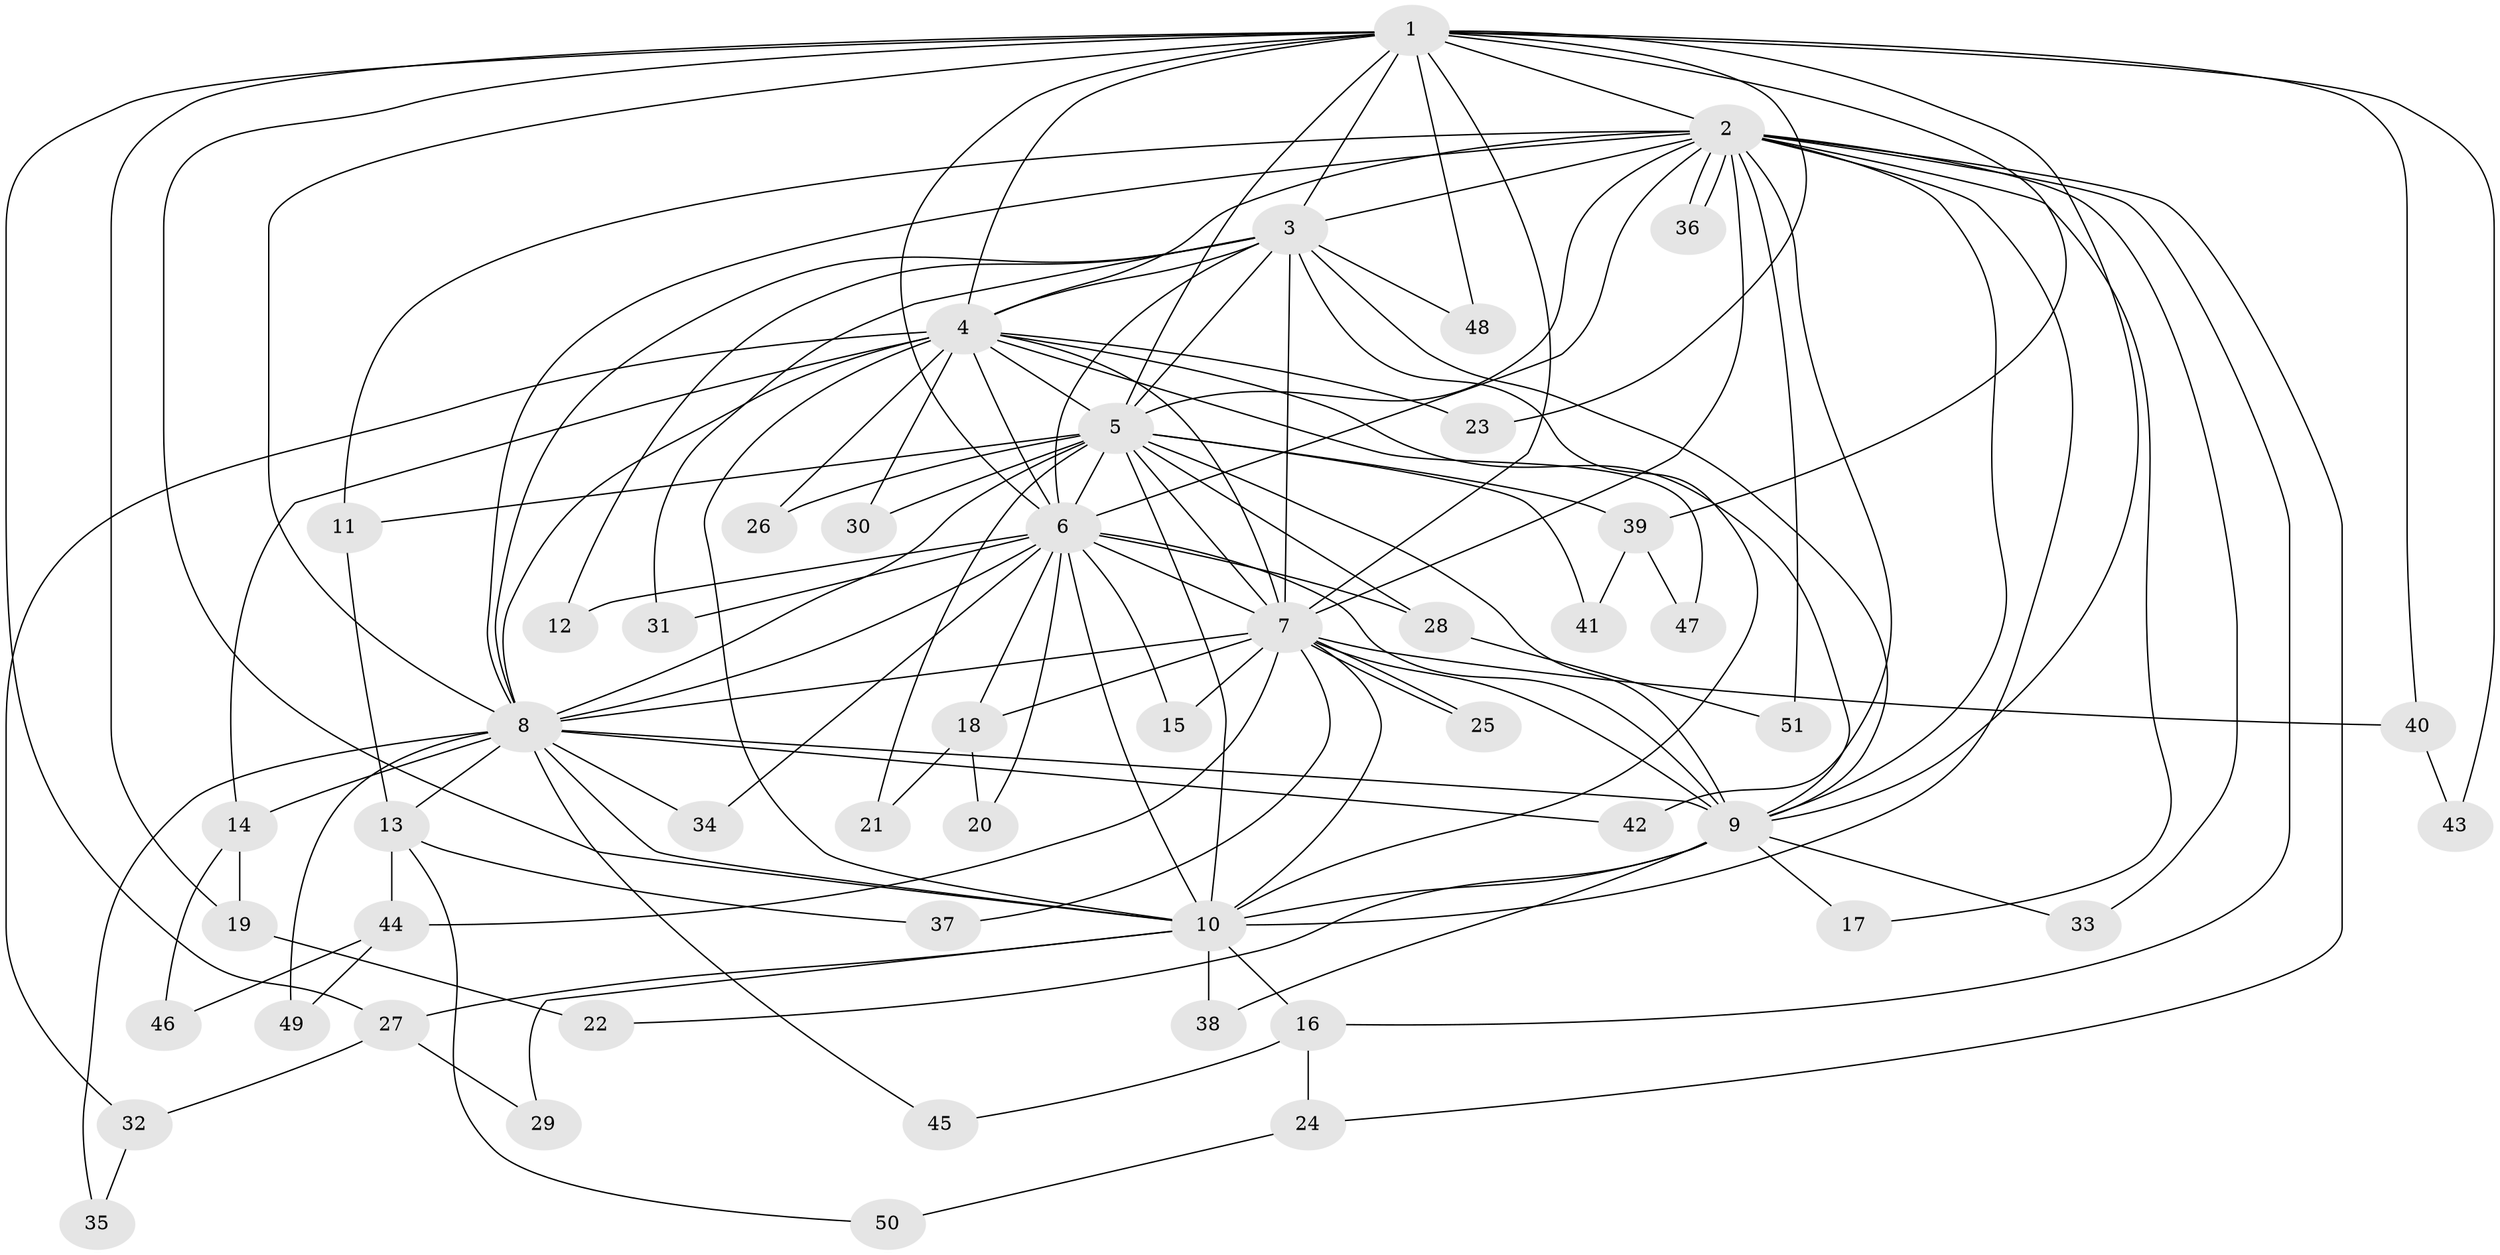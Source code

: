 // Generated by graph-tools (version 1.1) at 2025/01/03/09/25 03:01:28]
// undirected, 51 vertices, 127 edges
graph export_dot {
graph [start="1"]
  node [color=gray90,style=filled];
  1;
  2;
  3;
  4;
  5;
  6;
  7;
  8;
  9;
  10;
  11;
  12;
  13;
  14;
  15;
  16;
  17;
  18;
  19;
  20;
  21;
  22;
  23;
  24;
  25;
  26;
  27;
  28;
  29;
  30;
  31;
  32;
  33;
  34;
  35;
  36;
  37;
  38;
  39;
  40;
  41;
  42;
  43;
  44;
  45;
  46;
  47;
  48;
  49;
  50;
  51;
  1 -- 2;
  1 -- 3;
  1 -- 4;
  1 -- 5;
  1 -- 6;
  1 -- 7;
  1 -- 8;
  1 -- 9;
  1 -- 10;
  1 -- 19;
  1 -- 23;
  1 -- 27;
  1 -- 39;
  1 -- 40;
  1 -- 43;
  1 -- 48;
  2 -- 3;
  2 -- 4;
  2 -- 5;
  2 -- 6;
  2 -- 7;
  2 -- 8;
  2 -- 9;
  2 -- 10;
  2 -- 11;
  2 -- 16;
  2 -- 17;
  2 -- 24;
  2 -- 33;
  2 -- 36;
  2 -- 36;
  2 -- 42;
  2 -- 51;
  3 -- 4;
  3 -- 5;
  3 -- 6;
  3 -- 7;
  3 -- 8;
  3 -- 9;
  3 -- 10;
  3 -- 12;
  3 -- 31;
  3 -- 48;
  4 -- 5;
  4 -- 6;
  4 -- 7;
  4 -- 8;
  4 -- 9;
  4 -- 10;
  4 -- 14;
  4 -- 23;
  4 -- 26;
  4 -- 30;
  4 -- 32;
  4 -- 47;
  5 -- 6;
  5 -- 7;
  5 -- 8;
  5 -- 9;
  5 -- 10;
  5 -- 11;
  5 -- 21;
  5 -- 26;
  5 -- 28;
  5 -- 30;
  5 -- 39;
  5 -- 41;
  6 -- 7;
  6 -- 8;
  6 -- 9;
  6 -- 10;
  6 -- 12;
  6 -- 15;
  6 -- 18;
  6 -- 20;
  6 -- 28;
  6 -- 31;
  6 -- 34;
  7 -- 8;
  7 -- 9;
  7 -- 10;
  7 -- 15;
  7 -- 18;
  7 -- 25;
  7 -- 25;
  7 -- 37;
  7 -- 40;
  7 -- 44;
  8 -- 9;
  8 -- 10;
  8 -- 13;
  8 -- 14;
  8 -- 34;
  8 -- 35;
  8 -- 42;
  8 -- 45;
  8 -- 49;
  9 -- 10;
  9 -- 17;
  9 -- 22;
  9 -- 33;
  9 -- 38;
  10 -- 16;
  10 -- 27;
  10 -- 29;
  10 -- 38;
  11 -- 13;
  13 -- 37;
  13 -- 44;
  13 -- 50;
  14 -- 19;
  14 -- 46;
  16 -- 24;
  16 -- 45;
  18 -- 20;
  18 -- 21;
  19 -- 22;
  24 -- 50;
  27 -- 29;
  27 -- 32;
  28 -- 51;
  32 -- 35;
  39 -- 41;
  39 -- 47;
  40 -- 43;
  44 -- 46;
  44 -- 49;
}
